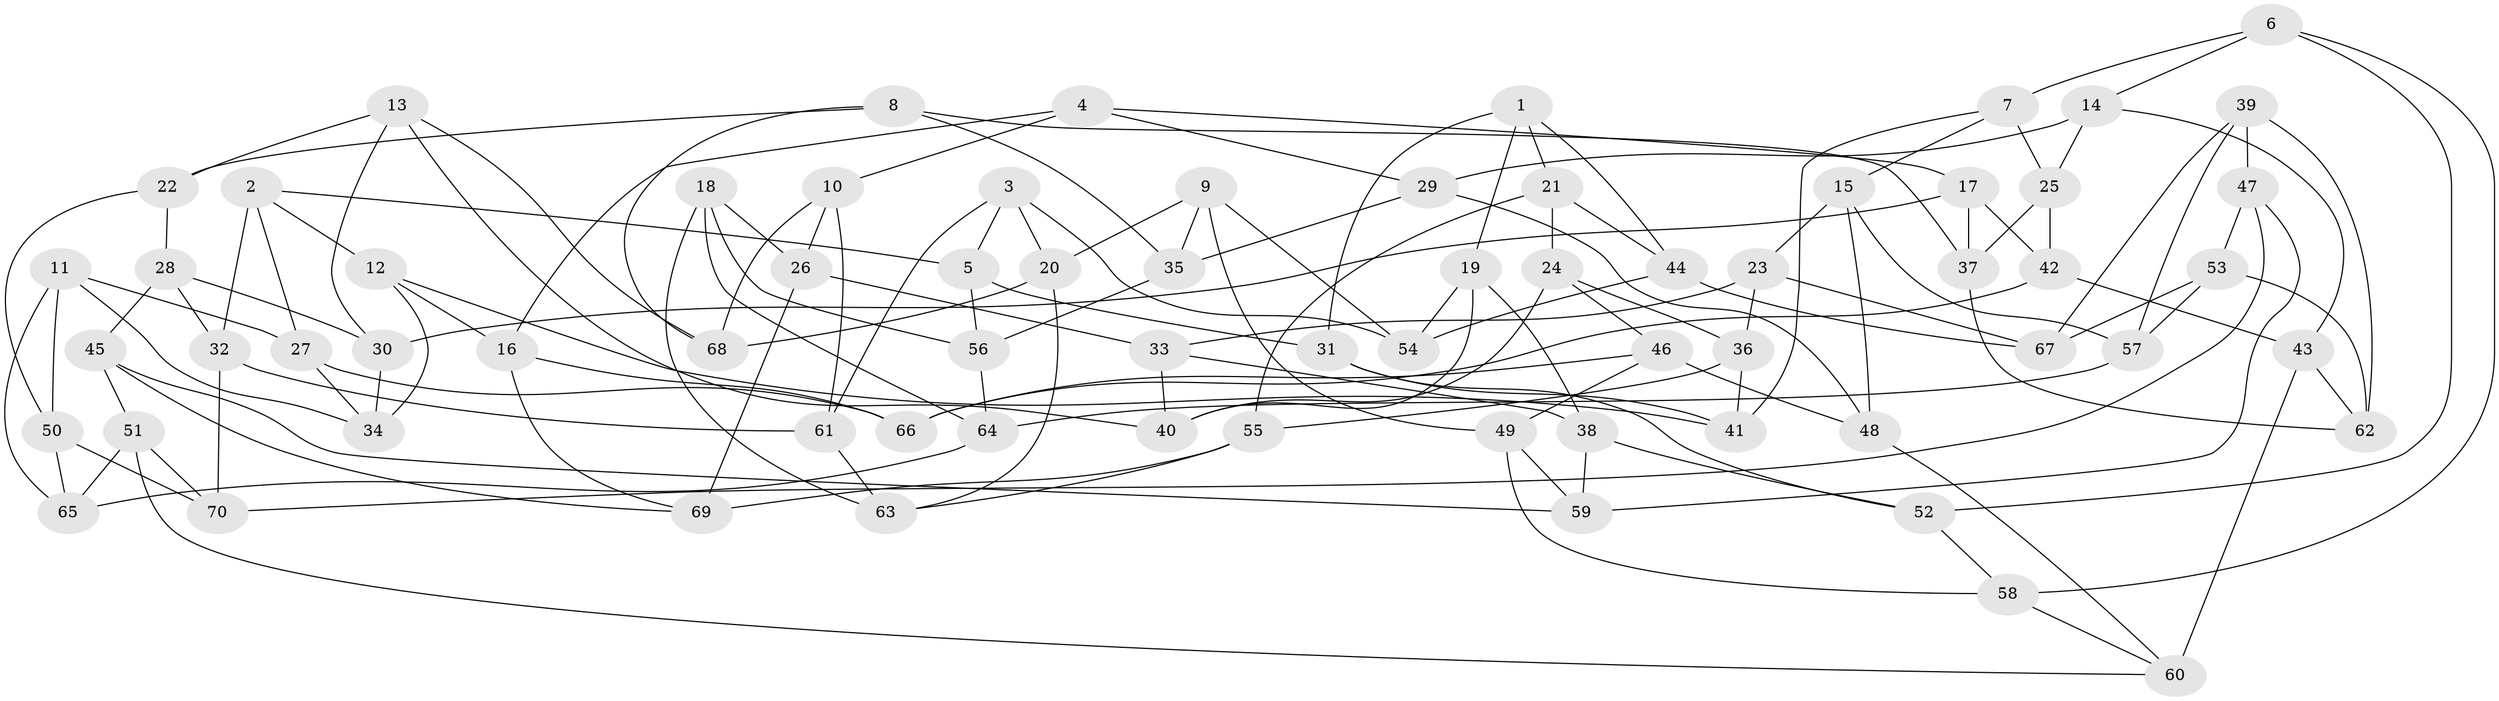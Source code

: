 // coarse degree distribution, {4: 0.2682926829268293, 6: 0.5853658536585366, 5: 0.12195121951219512, 3: 0.024390243902439025}
// Generated by graph-tools (version 1.1) at 2025/24/03/03/25 07:24:26]
// undirected, 70 vertices, 140 edges
graph export_dot {
graph [start="1"]
  node [color=gray90,style=filled];
  1;
  2;
  3;
  4;
  5;
  6;
  7;
  8;
  9;
  10;
  11;
  12;
  13;
  14;
  15;
  16;
  17;
  18;
  19;
  20;
  21;
  22;
  23;
  24;
  25;
  26;
  27;
  28;
  29;
  30;
  31;
  32;
  33;
  34;
  35;
  36;
  37;
  38;
  39;
  40;
  41;
  42;
  43;
  44;
  45;
  46;
  47;
  48;
  49;
  50;
  51;
  52;
  53;
  54;
  55;
  56;
  57;
  58;
  59;
  60;
  61;
  62;
  63;
  64;
  65;
  66;
  67;
  68;
  69;
  70;
  1 -- 21;
  1 -- 19;
  1 -- 44;
  1 -- 31;
  2 -- 32;
  2 -- 5;
  2 -- 27;
  2 -- 12;
  3 -- 54;
  3 -- 5;
  3 -- 61;
  3 -- 20;
  4 -- 10;
  4 -- 16;
  4 -- 29;
  4 -- 17;
  5 -- 56;
  5 -- 31;
  6 -- 7;
  6 -- 58;
  6 -- 14;
  6 -- 52;
  7 -- 25;
  7 -- 15;
  7 -- 41;
  8 -- 68;
  8 -- 22;
  8 -- 37;
  8 -- 35;
  9 -- 35;
  9 -- 54;
  9 -- 20;
  9 -- 49;
  10 -- 26;
  10 -- 68;
  10 -- 61;
  11 -- 27;
  11 -- 65;
  11 -- 50;
  11 -- 34;
  12 -- 41;
  12 -- 16;
  12 -- 34;
  13 -- 40;
  13 -- 68;
  13 -- 30;
  13 -- 22;
  14 -- 25;
  14 -- 43;
  14 -- 29;
  15 -- 48;
  15 -- 57;
  15 -- 23;
  16 -- 69;
  16 -- 66;
  17 -- 42;
  17 -- 30;
  17 -- 37;
  18 -- 63;
  18 -- 26;
  18 -- 64;
  18 -- 56;
  19 -- 38;
  19 -- 54;
  19 -- 40;
  20 -- 63;
  20 -- 68;
  21 -- 24;
  21 -- 44;
  21 -- 55;
  22 -- 28;
  22 -- 50;
  23 -- 67;
  23 -- 33;
  23 -- 36;
  24 -- 46;
  24 -- 40;
  24 -- 36;
  25 -- 42;
  25 -- 37;
  26 -- 69;
  26 -- 33;
  27 -- 34;
  27 -- 66;
  28 -- 30;
  28 -- 32;
  28 -- 45;
  29 -- 35;
  29 -- 48;
  30 -- 34;
  31 -- 41;
  31 -- 52;
  32 -- 70;
  32 -- 61;
  33 -- 38;
  33 -- 40;
  35 -- 56;
  36 -- 55;
  36 -- 41;
  37 -- 62;
  38 -- 59;
  38 -- 52;
  39 -- 47;
  39 -- 62;
  39 -- 57;
  39 -- 67;
  42 -- 43;
  42 -- 66;
  43 -- 62;
  43 -- 60;
  44 -- 67;
  44 -- 54;
  45 -- 59;
  45 -- 69;
  45 -- 51;
  46 -- 48;
  46 -- 49;
  46 -- 66;
  47 -- 53;
  47 -- 70;
  47 -- 59;
  48 -- 60;
  49 -- 58;
  49 -- 59;
  50 -- 70;
  50 -- 65;
  51 -- 60;
  51 -- 70;
  51 -- 65;
  52 -- 58;
  53 -- 62;
  53 -- 57;
  53 -- 67;
  55 -- 69;
  55 -- 63;
  56 -- 64;
  57 -- 64;
  58 -- 60;
  61 -- 63;
  64 -- 65;
}
